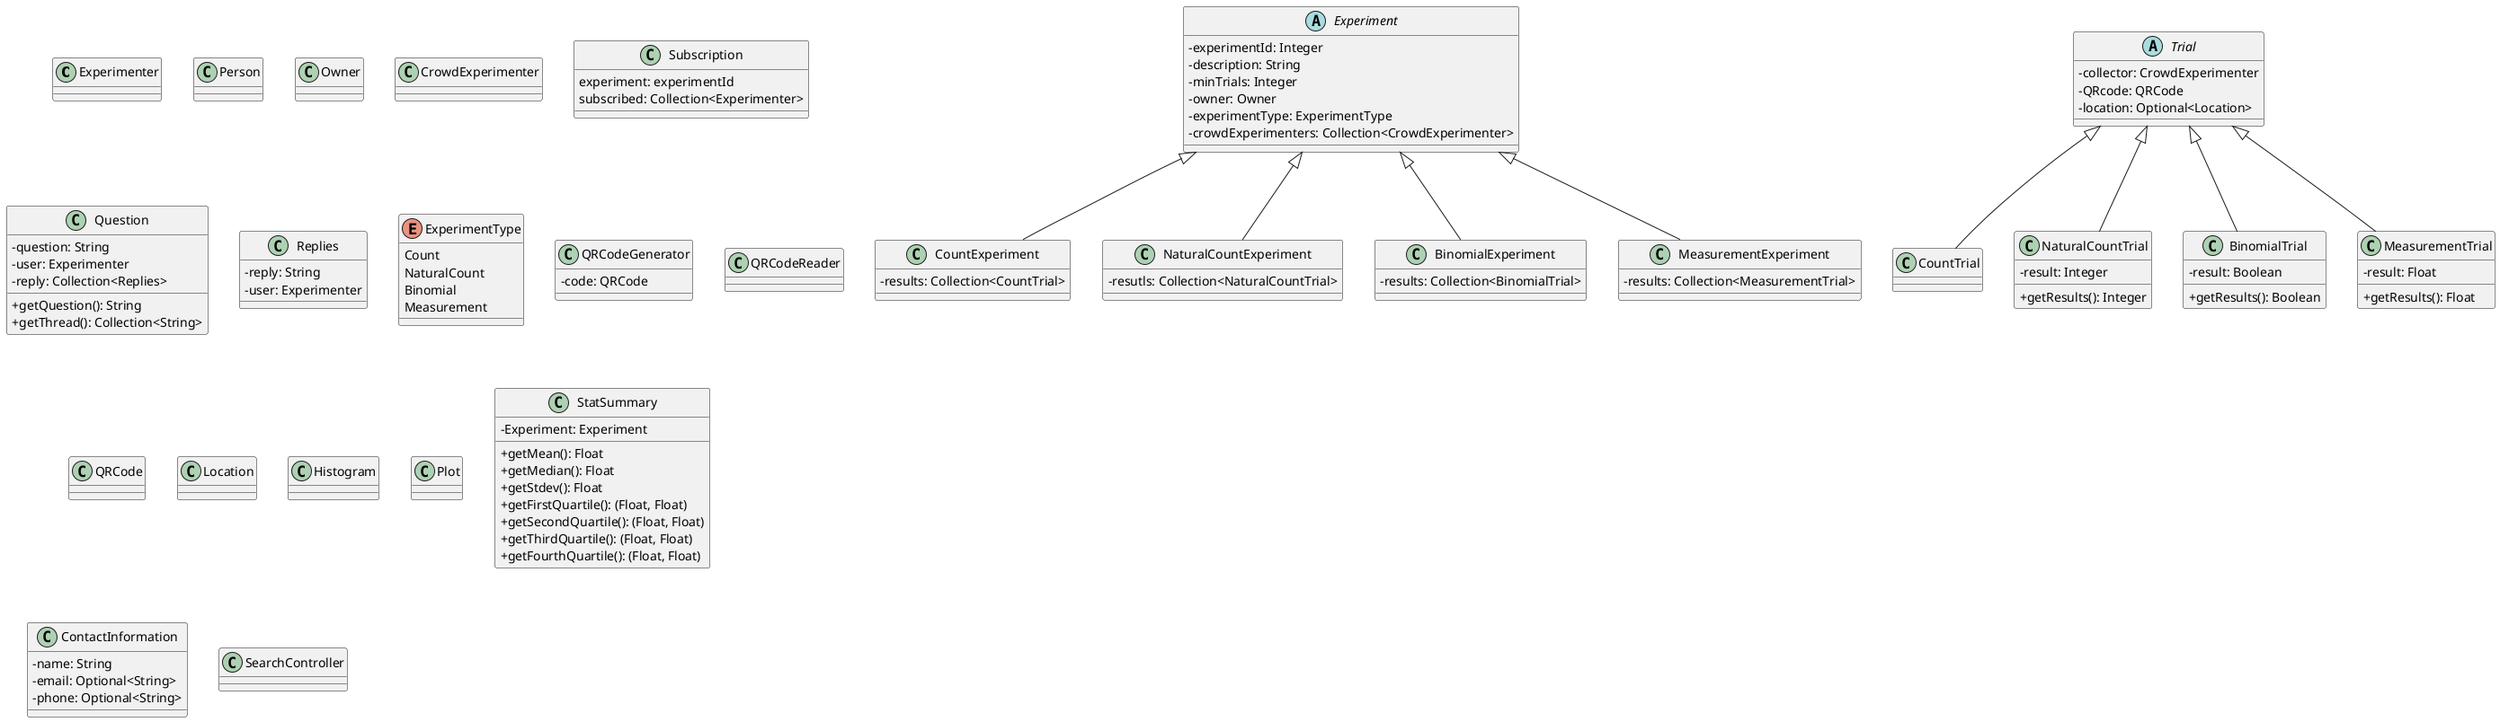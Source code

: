 @startuml UML
skinparam classAttributeIconSize 0

' generic class for an experimenter
class Experimenter {
}

' ??? (was this an abstract class for different experimenters? Experimenter is more concise name)
class Person {
}

' ??? (should be attribute if status changes per experiment, stay as class if a profile is either owner or experimenter)
class Owner {
}

' ??? (should be attribute if status changes per experiment, stay as class if a profile is either owner or experimenter)
class CrowdExperimenter {
}

' what information does a subscription hold? an experiment & list of users subscribed? currently assumes all subscribers are experimenters of some kind
class Subscription {
    experiment: experimentId
    subscribed: Collection<Experimenter>
}

class Question {
    -question: String
    -user: Experimenter
    -reply: Collection<Replies>
    +getQuestion(): String
    +getThread(): Collection<String>
}

' assume that anyone who can reply to a question is a type of experimenter
class Replies {
    -reply: String
    -user: Experimenter
}

' allows the experiment to enforce only one trial type
enum ExperimentType {
    Count
    NaturalCount
    Binomial
    Measurement
}

' currently assumes Owner is specific class, not attribute
abstract class Experiment {
    -experimentId: Integer
    -description: String
    -minTrials: Integer
    -owner: Owner
    -experimentType: ExperimentType
    -crowdExperimenters: Collection<CrowdExperimenter>
}

class CountExperiment extends Experiment {
    -results: Collection<CountTrial>
}

class NaturalCountExperiment extends Experiment {
    -resutls: Collection<NaturalCountTrial>
}

class BinomialExperiment extends Experiment {
    -results: Collection<BinomialTrial>
}

class MeasurementExperiment extends Experiment {
    -results: Collection<MeasurementTrial>
}

' each trial has a unique QRCode associated with it
abstract class Trial {
    -collector: CrowdExperimenter
    -QRcode: QRCode
    -location: Optional<Location>
}

class CountTrial extends Trial {
    ' essentially just a trial but it's own class since other types of trial aren't a count trial
}

' no unsigned ints in java, not sure how to enforce natural numbers only
class NaturalCountTrial extends Trial {
    -result: Integer
    +getResults(): Integer
}

' will likely specify true = pass, false = fail
class BinomialTrial extends Trial {
    -result: Boolean
    +getResults(): Boolean
}

class MeasurementTrial extends Trial {
    -result: Float
    +getResults(): Float
}

class QRCodeGenerator {
    -code: QRCode
}

class QRCodeReader {
    ' implementation details unclear at the moment
}

class QRCode {
    ' somehow represent this?
}

class Location {
}

class Histogram {
}

class Plot {

}

' I think we will likely make this abstract and have a summarizer object for every experiment type
class StatSummary {
    -Experiment: Experiment
    +getMean(): Float
    +getMedian(): Float
    +getStdev(): Float
    +getFirstQuartile(): (Float, Float)
    +getSecondQuartile(): (Float, Float)
    +getThirdQuartile(): (Float, Float)
    +getFourthQuartile(): (Float, Float)
}

class ContactInformation {
    -name: String
    -email: Optional<String>
    -phone: Optional<String>
}

class SearchController {
    ' functionality here is searchbar functions required by Java so likely don't need to be specified in UML
}

@enduml